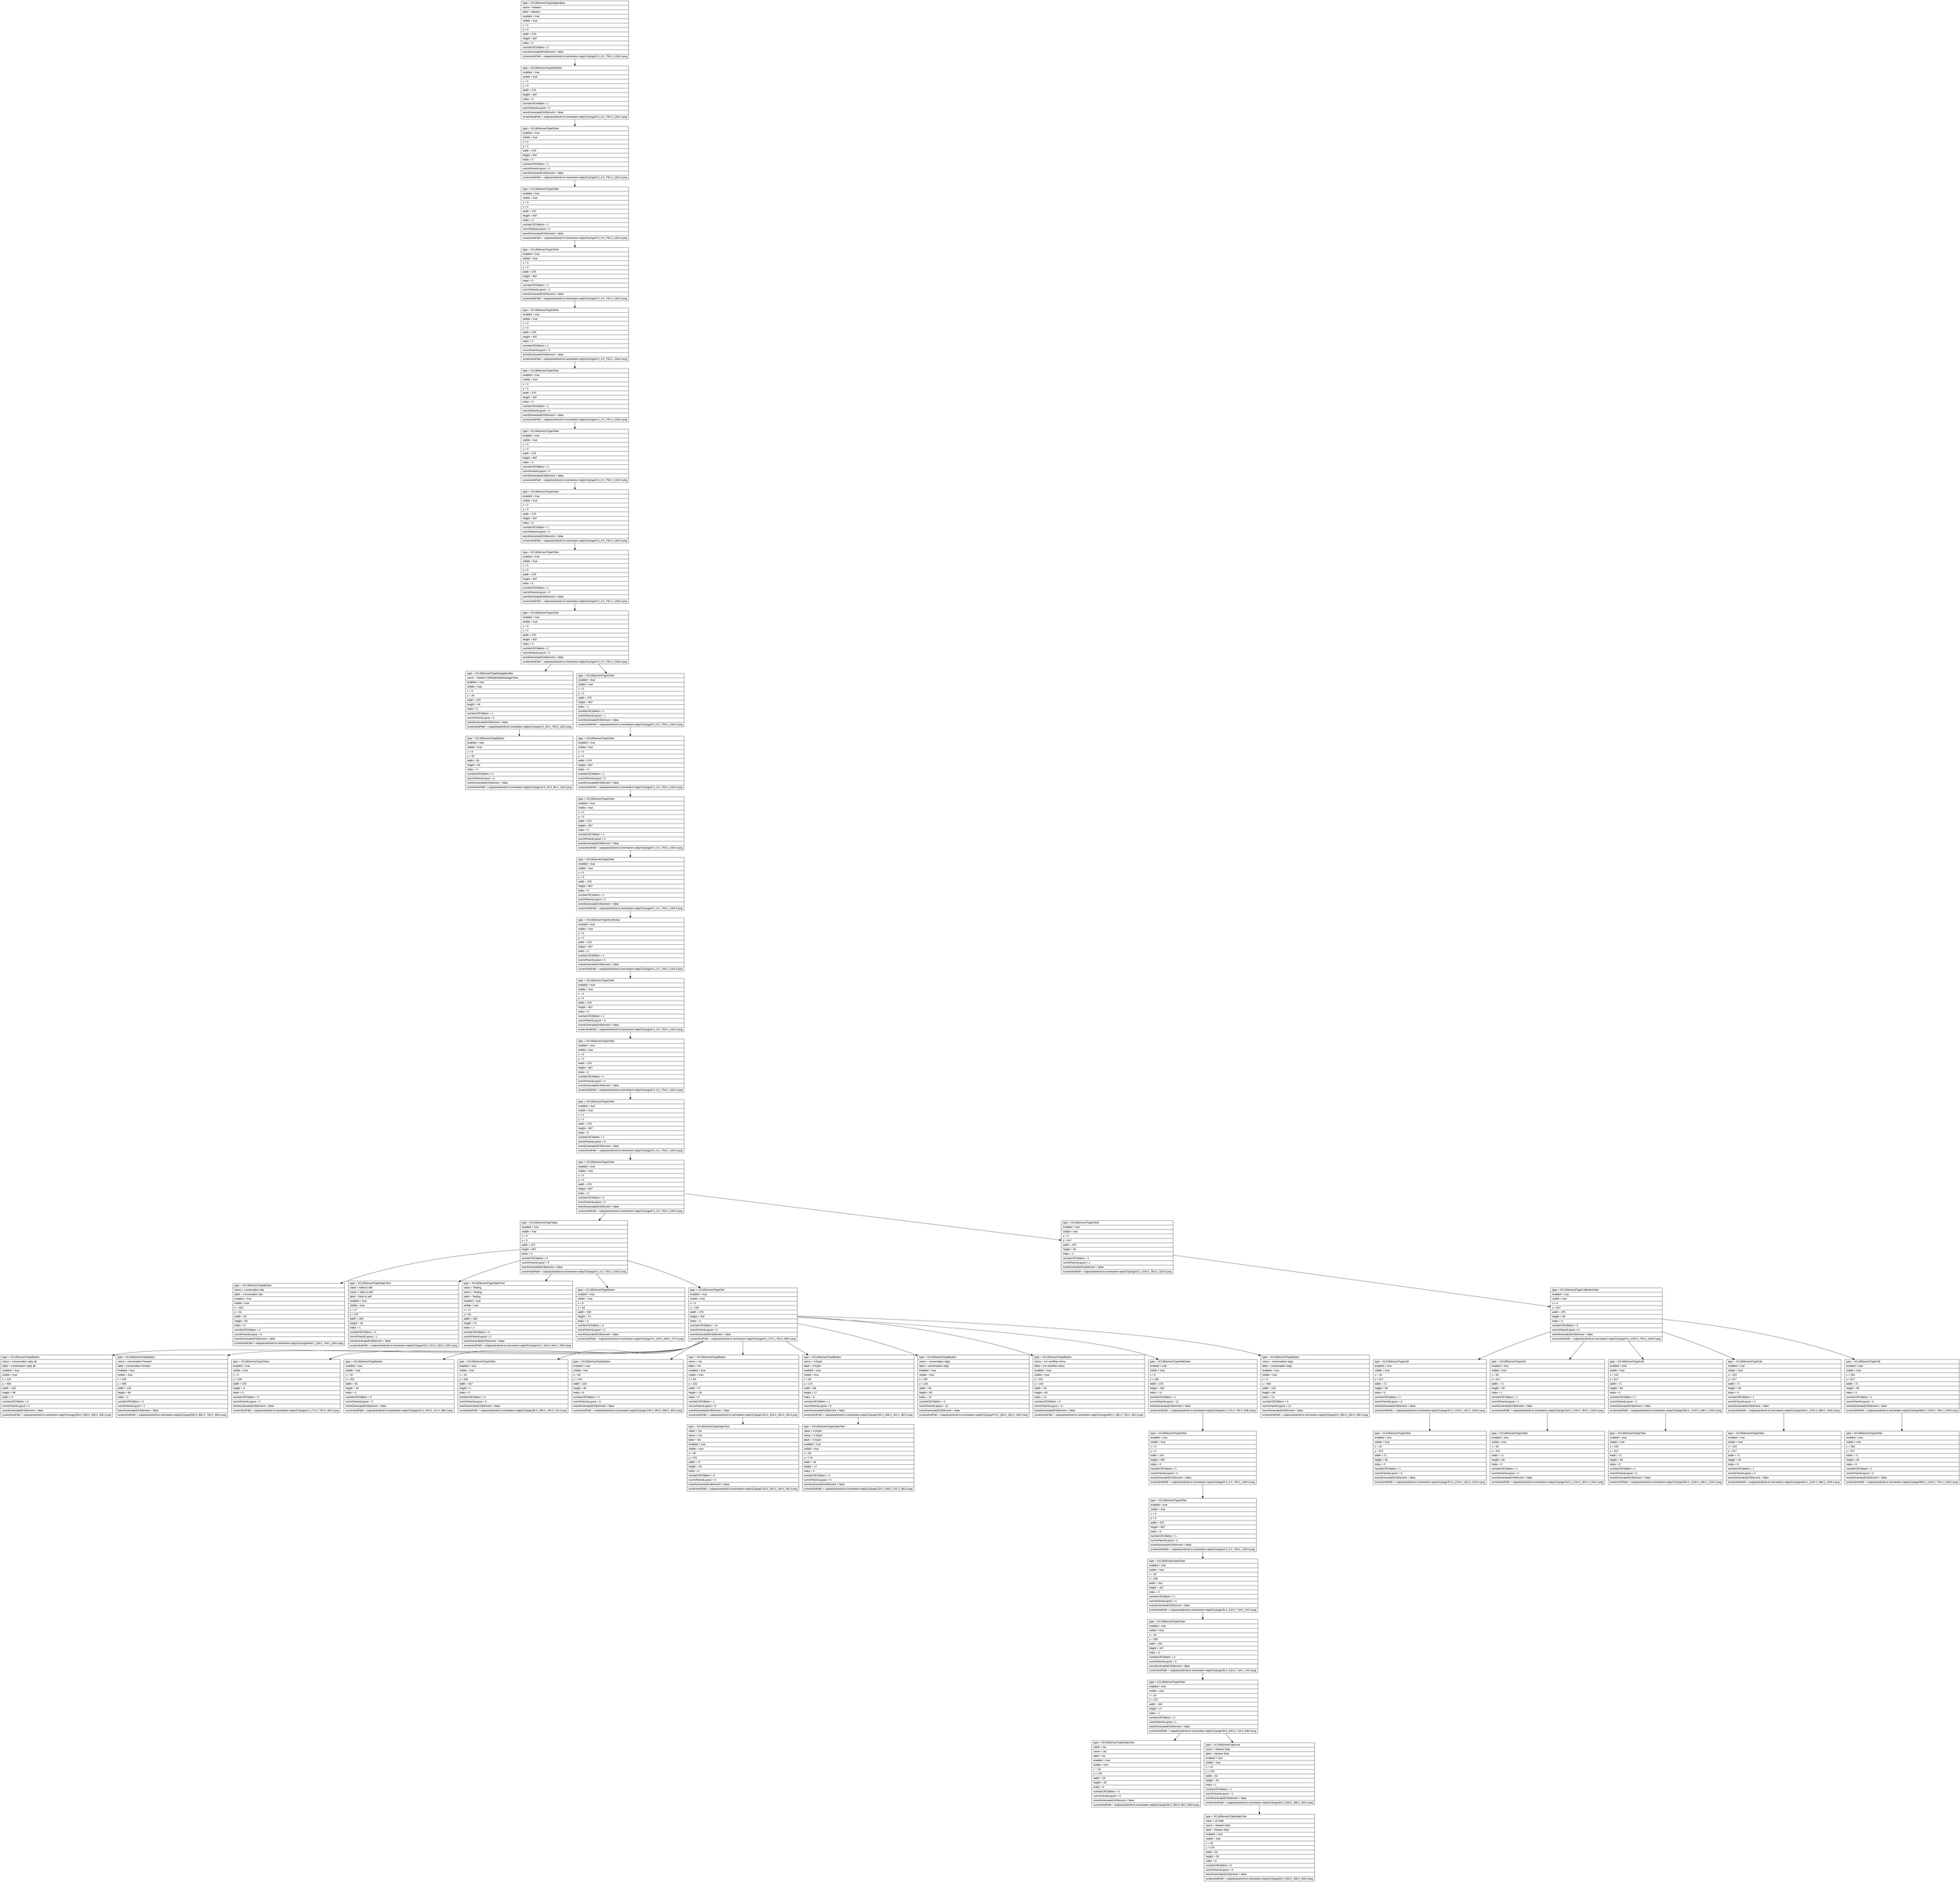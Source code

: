 digraph Layout {

	node [shape=record fontname=Arial];

	0	[label="{type = XCUIElementTypeApplication\l|name = Newton\l|label = Newton\l|enabled = true\l|visible = true\l|x = 0\l|y = 0\l|width = 375\l|height = 667\l|index = 0\l|numberOfChildren = 2\l|eventGeneratedOnElement = false \l|screenshotPath = outputs/android-to-ios/newton-reply/S1/pngs/0.0_0.0_750.0_1334.0.png\l}"]
	1	[label="{type = XCUIElementTypeWindow\l|enabled = true\l|visible = true\l|x = 0\l|y = 0\l|width = 375\l|height = 667\l|index = 0\l|numberOfChildren = 1\l|numInParentLayout = 0\l|eventGeneratedOnElement = false \l|screenshotPath = outputs/android-to-ios/newton-reply/S1/pngs/0.0_0.0_750.0_1334.0.png\l}"]
	2	[label="{type = XCUIElementTypeOther\l|enabled = true\l|visible = true\l|x = 0\l|y = 0\l|width = 375\l|height = 667\l|index = 0\l|numberOfChildren = 1\l|numInParentLayout = 0\l|eventGeneratedOnElement = false \l|screenshotPath = outputs/android-to-ios/newton-reply/S1/pngs/0.0_0.0_750.0_1334.0.png\l}"]
	3	[label="{type = XCUIElementTypeOther\l|enabled = true\l|visible = true\l|x = 0\l|y = 0\l|width = 375\l|height = 667\l|index = 0\l|numberOfChildren = 1\l|numInParentLayout = 0\l|eventGeneratedOnElement = false \l|screenshotPath = outputs/android-to-ios/newton-reply/S1/pngs/0.0_0.0_750.0_1334.0.png\l}"]
	4	[label="{type = XCUIElementTypeOther\l|enabled = true\l|visible = true\l|x = 0\l|y = 0\l|width = 375\l|height = 667\l|index = 0\l|numberOfChildren = 1\l|numInParentLayout = 0\l|eventGeneratedOnElement = false \l|screenshotPath = outputs/android-to-ios/newton-reply/S1/pngs/0.0_0.0_750.0_1334.0.png\l}"]
	5	[label="{type = XCUIElementTypeOther\l|enabled = true\l|visible = true\l|x = 0\l|y = 0\l|width = 375\l|height = 667\l|index = 0\l|numberOfChildren = 1\l|numInParentLayout = 0\l|eventGeneratedOnElement = false \l|screenshotPath = outputs/android-to-ios/newton-reply/S1/pngs/0.0_0.0_750.0_1334.0.png\l}"]
	6	[label="{type = XCUIElementTypeOther\l|enabled = true\l|visible = true\l|x = 0\l|y = 0\l|width = 375\l|height = 667\l|index = 0\l|numberOfChildren = 1\l|numInParentLayout = 0\l|eventGeneratedOnElement = false \l|screenshotPath = outputs/android-to-ios/newton-reply/S1/pngs/0.0_0.0_750.0_1334.0.png\l}"]
	7	[label="{type = XCUIElementTypeOther\l|enabled = true\l|visible = true\l|x = 0\l|y = 0\l|width = 375\l|height = 667\l|index = 0\l|numberOfChildren = 1\l|numInParentLayout = 0\l|eventGeneratedOnElement = false \l|screenshotPath = outputs/android-to-ios/newton-reply/S1/pngs/0.0_0.0_750.0_1334.0.png\l}"]
	8	[label="{type = XCUIElementTypeOther\l|enabled = true\l|visible = true\l|x = 0\l|y = 0\l|width = 375\l|height = 667\l|index = 0\l|numberOfChildren = 1\l|numInParentLayout = 0\l|eventGeneratedOnElement = false \l|screenshotPath = outputs/android-to-ios/newton-reply/S1/pngs/0.0_0.0_750.0_1334.0.png\l}"]
	9	[label="{type = XCUIElementTypeOther\l|enabled = true\l|visible = true\l|x = 0\l|y = 0\l|width = 375\l|height = 667\l|index = 0\l|numberOfChildren = 1\l|numInParentLayout = 0\l|eventGeneratedOnElement = false \l|screenshotPath = outputs/android-to-ios/newton-reply/S1/pngs/0.0_0.0_750.0_1334.0.png\l}"]
	10	[label="{type = XCUIElementTypeOther\l|enabled = true\l|visible = true\l|x = 0\l|y = 0\l|width = 375\l|height = 667\l|index = 0\l|numberOfChildren = 2\l|numInParentLayout = 0\l|eventGeneratedOnElement = false \l|screenshotPath = outputs/android-to-ios/newton-reply/S1/pngs/0.0_0.0_750.0_1334.0.png\l}"]
	11	[label="{type = XCUIElementTypeNavigationBar\l|name = Newton.CMMailDetailManagerView\l|enabled = true\l|visible = true\l|x = 0\l|y = 20\l|width = 375\l|height = 44\l|index = 0\l|numberOfChildren = 1\l|numInParentLayout = 0\l|eventGeneratedOnElement = false \l|screenshotPath = outputs/android-to-ios/newton-reply/S1/pngs/0.0_40.0_750.0_128.0.png\l}"]
	12	[label="{type = XCUIElementTypeOther\l|enabled = true\l|visible = true\l|x = 0\l|y = 0\l|width = 375\l|height = 667\l|index = 1\l|numberOfChildren = 1\l|numInParentLayout = 1\l|eventGeneratedOnElement = false \l|screenshotPath = outputs/android-to-ios/newton-reply/S1/pngs/0.0_0.0_750.0_1334.0.png\l}"]
	13	[label="{type = XCUIElementTypeButton\l|enabled = true\l|visible = true\l|x = 8\l|y = 20\l|width = 35\l|height = 44\l|index = 0\l|numberOfChildren = 0\l|numInParentLayout = 0\l|eventGeneratedOnElement = false \l|screenshotPath = outputs/android-to-ios/newton-reply/S1/pngs/16.0_40.0_86.0_128.0.png\l}"]
	14	[label="{type = XCUIElementTypeOther\l|enabled = true\l|visible = true\l|x = 0\l|y = 0\l|width = 375\l|height = 667\l|index = 0\l|numberOfChildren = 1\l|numInParentLayout = 0\l|eventGeneratedOnElement = false \l|screenshotPath = outputs/android-to-ios/newton-reply/S1/pngs/0.0_0.0_750.0_1334.0.png\l}"]
	15	[label="{type = XCUIElementTypeOther\l|enabled = true\l|visible = true\l|x = 0\l|y = 0\l|width = 375\l|height = 667\l|index = 0\l|numberOfChildren = 1\l|numInParentLayout = 0\l|eventGeneratedOnElement = false \l|screenshotPath = outputs/android-to-ios/newton-reply/S1/pngs/0.0_0.0_750.0_1334.0.png\l}"]
	16	[label="{type = XCUIElementTypeOther\l|enabled = true\l|visible = true\l|x = 0\l|y = 0\l|width = 375\l|height = 667\l|index = 0\l|numberOfChildren = 1\l|numInParentLayout = 0\l|eventGeneratedOnElement = false \l|screenshotPath = outputs/android-to-ios/newton-reply/S1/pngs/0.0_0.0_750.0_1334.0.png\l}"]
	17	[label="{type = XCUIElementTypeScrollView\l|enabled = true\l|visible = true\l|x = 0\l|y = 0\l|width = 375\l|height = 667\l|index = 0\l|numberOfChildren = 1\l|numInParentLayout = 0\l|eventGeneratedOnElement = false \l|screenshotPath = outputs/android-to-ios/newton-reply/S1/pngs/0.0_0.0_750.0_1334.0.png\l}"]
	18	[label="{type = XCUIElementTypeOther\l|enabled = true\l|visible = true\l|x = 0\l|y = 0\l|width = 375\l|height = 667\l|index = 0\l|numberOfChildren = 1\l|numInParentLayout = 0\l|eventGeneratedOnElement = false \l|screenshotPath = outputs/android-to-ios/newton-reply/S1/pngs/0.0_0.0_750.0_1334.0.png\l}"]
	19	[label="{type = XCUIElementTypeOther\l|enabled = true\l|visible = true\l|x = 0\l|y = 0\l|width = 375\l|height = 667\l|index = 0\l|numberOfChildren = 1\l|numInParentLayout = 0\l|eventGeneratedOnElement = false \l|screenshotPath = outputs/android-to-ios/newton-reply/S1/pngs/0.0_0.0_750.0_1334.0.png\l}"]
	20	[label="{type = XCUIElementTypeOther\l|enabled = true\l|visible = true\l|x = 0\l|y = 0\l|width = 375\l|height = 667\l|index = 0\l|numberOfChildren = 1\l|numInParentLayout = 0\l|eventGeneratedOnElement = false \l|screenshotPath = outputs/android-to-ios/newton-reply/S1/pngs/0.0_0.0_750.0_1334.0.png\l}"]
	21	[label="{type = XCUIElementTypeOther\l|enabled = true\l|visible = true\l|x = 0\l|y = 0\l|width = 375\l|height = 667\l|index = 0\l|numberOfChildren = 2\l|numInParentLayout = 0\l|eventGeneratedOnElement = false \l|screenshotPath = outputs/android-to-ios/newton-reply/S1/pngs/0.0_0.0_750.0_1334.0.png\l}"]
	22	[label="{type = XCUIElementTypeTable\l|enabled = true\l|visible = true\l|x = 0\l|y = 0\l|width = 375\l|height = 667\l|index = 0\l|numberOfChildren = 5\l|numInParentLayout = 0\l|eventGeneratedOnElement = false \l|screenshotPath = outputs/android-to-ios/newton-reply/S1/pngs/0.0_0.0_750.0_1334.0.png\l}"]
	23	[label="{type = XCUIElementTypeOther\l|enabled = true\l|visible = true\l|x = 0\l|y = 617\l|width = 375\l|height = 50\l|index = 1\l|numberOfChildren = 1\l|numInParentLayout = 1\l|eventGeneratedOnElement = false \l|screenshotPath = outputs/android-to-ios/newton-reply/S1/pngs/0.0_1234.0_750.0_1334.0.png\l}"]
	24	[label="{type = XCUIElementTypeButton\l|name = conversation star\l|label = conversation star\l|enabled = true\l|visible = true\l|x = 323\l|y = 64\l|width = 49\l|height = 64\l|index = 0\l|numberOfChildren = 0\l|numInParentLayout = 0\l|eventGeneratedOnElement = false \l|screenshotPath = outputs/android-to-ios/newton-reply/S1/pngs/646.0_128.0_744.0_256.0.png\l}"]
	25	[label="{type = XCUIElementTypeStaticText\l|value = Note to self\l|name = Note to self\l|label = Note to self\l|enabled = true\l|visible = true\l|x = 17\l|y = 107\l|width = 305\l|height = 16\l|index = 1\l|numberOfChildren = 0\l|numInParentLayout = 1\l|eventGeneratedOnElement = false \l|screenshotPath = outputs/android-to-ios/newton-reply/S1/pngs/34.0_214.0_644.0_246.0.png\l}"]
	26	[label="{type = XCUIElementTypeStaticText\l|value = Testing\l|name = Testing\l|label = Testing\l|enabled = true\l|visible = true\l|x = 17\l|y = 82\l|width = 305\l|height = 21\l|index = 2\l|numberOfChildren = 0\l|numInParentLayout = 2\l|eventGeneratedOnElement = false \l|screenshotPath = outputs/android-to-ios/newton-reply/S1/pngs/34.0_164.0_644.0_206.0.png\l}"]
	27	[label="{type = XCUIElementTypeButton\l|enabled = true\l|visible = true\l|x = 0\l|y = 64\l|width = 320\l|height = 72\l|index = 3\l|numberOfChildren = 0\l|numInParentLayout = 3\l|eventGeneratedOnElement = false \l|screenshotPath = outputs/android-to-ios/newton-reply/S1/pngs/0.0_128.0_640.0_272.0.png\l}"]
	28	[label="{type = XCUIElementTypeCell\l|enabled = true\l|visible = true\l|x = 0\l|y = 136\l|width = 375\l|height = 332\l|index = 4\l|numberOfChildren = 14\l|numInParentLayout = 4\l|eventGeneratedOnElement = false \l|screenshotPath = outputs/android-to-ios/newton-reply/S1/pngs/0.0_272.0_750.0_936.0.png\l}"]
	29	[label="{type = XCUIElementTypeCollectionView\l|enabled = true\l|visible = true\l|x = 0\l|y = 617\l|width = 375\l|height = 50\l|index = 0\l|numberOfChildren = 5\l|numInParentLayout = 0\l|eventGeneratedOnElement = false \l|screenshotPath = outputs/android-to-ios/newton-reply/S1/pngs/0.0_1234.0_750.0_1334.0.png\l}"]
	30	[label="{type = XCUIElementTypeButton\l|name = conversation reply all\l|label = conversation reply all\l|enabled = true\l|visible = true\l|x = 125\l|y = 400\l|width = 125\l|height = 68\l|index = 0\l|numberOfChildren = 0\l|numInParentLayout = 0\l|eventGeneratedOnElement = false \l|screenshotPath = outputs/android-to-ios/newton-reply/S1/pngs/250.0_800.0_500.0_936.0.png\l}"]
	31	[label="{type = XCUIElementTypeButton\l|name = conversation forward\l|label = conversation forward\l|enabled = true\l|visible = true\l|x = 250\l|y = 400\l|width = 125\l|height = 68\l|index = 1\l|numberOfChildren = 0\l|numInParentLayout = 1\l|eventGeneratedOnElement = false \l|screenshotPath = outputs/android-to-ios/newton-reply/S1/pngs/500.0_800.0_750.0_936.0.png\l}"]
	32	[label="{type = XCUIElementTypeOther\l|enabled = true\l|visible = true\l|x = 0\l|y = 136\l|width = 375\l|height = 4\l|index = 2\l|numberOfChildren = 0\l|numInParentLayout = 2\l|eventGeneratedOnElement = false \l|screenshotPath = outputs/android-to-ios/newton-reply/S1/pngs/0.0_272.0_750.0_280.0.png\l}"]
	33	[label="{type = XCUIElementTypeButton\l|enabled = true\l|visible = true\l|x = 16\l|y = 152\l|width = 40\l|height = 40\l|index = 3\l|numberOfChildren = 0\l|numInParentLayout = 3\l|eventGeneratedOnElement = false \l|screenshotPath = outputs/android-to-ios/newton-reply/S1/pngs/32.0_304.0_112.0_384.0.png\l}"]
	34	[label="{type = XCUIElementTypeOther\l|enabled = true\l|visible = true\l|x = 18\l|y = 204\l|width = 357\l|height = 1\l|index = 5\l|numberOfChildren = 0\l|numInParentLayout = 5\l|eventGeneratedOnElement = false \l|screenshotPath = outputs/android-to-ios/newton-reply/S1/pngs/36.0_408.0_750.0_410.0.png\l}"]
	35	[label="{type = XCUIElementTypeButton\l|enabled = true\l|visible = true\l|x = 64\l|y = 140\l|width = 220\l|height = 60\l|index = 6\l|numberOfChildren = 0\l|numInParentLayout = 6\l|eventGeneratedOnElement = false \l|screenshotPath = outputs/android-to-ios/newton-reply/S1/pngs/128.0_280.0_568.0_400.0.png\l}"]
	36	[label="{type = XCUIElementTypeButton\l|name = me \l|label = me \l|enabled = true\l|visible = true\l|x = 65\l|y = 152\l|width = 27\l|height = 18\l|index = 8\l|numberOfChildren = 1\l|numInParentLayout = 8\l|eventGeneratedOnElement = false \l|screenshotPath = outputs/android-to-ios/newton-reply/S1/pngs/130.0_304.0_184.0_340.0.png\l}"]
	37	[label="{type = XCUIElementTypeButton\l|name = 4:41pm\l|label = 4:41pm\l|enabled = true\l|visible = true\l|x = 65\l|y = 174\l|width = 66\l|height = 17\l|index = 9\l|numberOfChildren = 1\l|numInParentLayout = 9\l|eventGeneratedOnElement = false \l|screenshotPath = outputs/android-to-ios/newton-reply/S1/pngs/130.0_348.0_262.0_382.0.png\l}"]
	38	[label="{type = XCUIElementTypeButton\l|name = conversation reply\l|label = conversation reply\l|enabled = true\l|visible = true\l|x = 287\l|y = 140\l|width = 44\l|height = 60\l|index = 10\l|numberOfChildren = 0\l|numInParentLayout = 10\l|eventGeneratedOnElement = false \l|screenshotPath = outputs/android-to-ios/newton-reply/S1/pngs/574.0_280.0_662.0_400.0.png\l}"]
	39	[label="{type = XCUIElementTypeButton\l|name = cm overflow menu\l|label = cm overflow menu\l|enabled = true\l|visible = true\l|x = 331\l|y = 140\l|width = 44\l|height = 60\l|index = 11\l|numberOfChildren = 0\l|numInParentLayout = 11\l|eventGeneratedOnElement = false \l|screenshotPath = outputs/android-to-ios/newton-reply/S1/pngs/662.0_280.0_750.0_400.0.png\l}"]
	40	[label="{type = XCUIElementTypeWebView\l|enabled = true\l|visible = true\l|x = 0\l|y = 136\l|width = 375\l|height = 332\l|index = 12\l|numberOfChildren = 1\l|numInParentLayout = 12\l|eventGeneratedOnElement = false \l|screenshotPath = outputs/android-to-ios/newton-reply/S1/pngs/0.0_272.0_750.0_936.0.png\l}"]
	41	[label="{type = XCUIElementTypeButton\l|name = conversation reply\l|label = conversation reply\l|enabled = true\l|visible = true\l|x = 0\l|y = 400\l|width = 125\l|height = 68\l|index = 13\l|numberOfChildren = 0\l|numInParentLayout = 13\l|eventGeneratedOnElement = false \l|screenshotPath = outputs/android-to-ios/newton-reply/S1/pngs/0.0_800.0_250.0_936.0.png\l}"]
	42	[label="{type = XCUIElementTypeCell\l|enabled = true\l|visible = true\l|x = 10\l|y = 617\l|width = 71\l|height = 50\l|index = 0\l|numberOfChildren = 1\l|numInParentLayout = 0\l|eventGeneratedOnElement = false \l|screenshotPath = outputs/android-to-ios/newton-reply/S1/pngs/20.0_1234.0_162.0_1334.0.png\l}"]
	43	[label="{type = XCUIElementTypeCell\l|enabled = true\l|visible = true\l|x = 81\l|y = 617\l|width = 71\l|height = 50\l|index = 1\l|numberOfChildren = 1\l|numInParentLayout = 1\l|eventGeneratedOnElement = false \l|screenshotPath = outputs/android-to-ios/newton-reply/S1/pngs/162.0_1234.0_304.0_1334.0.png\l}"]
	44	[label="{type = XCUIElementTypeCell\l|enabled = true\l|visible = true\l|x = 152\l|y = 617\l|width = 71\l|height = 50\l|index = 2\l|numberOfChildren = 1\l|numInParentLayout = 2\l|eventGeneratedOnElement = false \l|screenshotPath = outputs/android-to-ios/newton-reply/S1/pngs/304.0_1234.0_446.0_1334.0.png\l}"]
	45	[label="{type = XCUIElementTypeCell\l|enabled = true\l|visible = true\l|x = 223\l|y = 617\l|width = 71\l|height = 50\l|index = 3\l|numberOfChildren = 1\l|numInParentLayout = 3\l|eventGeneratedOnElement = false \l|screenshotPath = outputs/android-to-ios/newton-reply/S1/pngs/446.0_1234.0_588.0_1334.0.png\l}"]
	46	[label="{type = XCUIElementTypeCell\l|enabled = true\l|visible = true\l|x = 294\l|y = 617\l|width = 71\l|height = 50\l|index = 4\l|numberOfChildren = 1\l|numInParentLayout = 4\l|eventGeneratedOnElement = false \l|screenshotPath = outputs/android-to-ios/newton-reply/S1/pngs/588.0_1234.0_730.0_1334.0.png\l}"]
	47	[label="{type = XCUIElementTypeStaticText\l|value = me \l|name = me \l|label = me \l|enabled = true\l|visible = true\l|x = 65\l|y = 151\l|width = 27\l|height = 20\l|index = 0\l|numberOfChildren = 0\l|numInParentLayout = 0\l|eventGeneratedOnElement = false \l|screenshotPath = outputs/android-to-ios/newton-reply/S1/pngs/130.0_302.0_184.0_342.0.png\l}"]
	48	[label="{type = XCUIElementTypeStaticText\l|value = 4:41pm\l|name = 4:41pm\l|label = 4:41pm\l|enabled = true\l|visible = true\l|x = 65\l|y = 174\l|width = 46\l|height = 17\l|index = 0\l|numberOfChildren = 0\l|numInParentLayout = 0\l|eventGeneratedOnElement = false \l|screenshotPath = outputs/android-to-ios/newton-reply/S1/pngs/130.0_348.0_222.0_382.0.png\l}"]
	49	[label="{type = XCUIElementTypeOther\l|enabled = true\l|visible = true\l|x = 0\l|y = 0\l|width = 375\l|height = 667\l|index = 0\l|numberOfChildren = 1\l|numInParentLayout = 0\l|eventGeneratedOnElement = false \l|screenshotPath = outputs/android-to-ios/newton-reply/S1/pngs/0.0_0.0_750.0_1334.0.png\l}"]
	50	[label="{type = XCUIElementTypeOther\l|enabled = true\l|visible = true\l|x = 10\l|y = 617\l|width = 71\l|height = 50\l|index = 0\l|numberOfChildren = 1\l|numInParentLayout = 0\l|eventGeneratedOnElement = false \l|screenshotPath = outputs/android-to-ios/newton-reply/S1/pngs/20.0_1234.0_162.0_1334.0.png\l}"]
	51	[label="{type = XCUIElementTypeOther\l|enabled = true\l|visible = true\l|x = 81\l|y = 617\l|width = 71\l|height = 50\l|index = 0\l|numberOfChildren = 1\l|numInParentLayout = 0\l|eventGeneratedOnElement = false \l|screenshotPath = outputs/android-to-ios/newton-reply/S1/pngs/162.0_1234.0_304.0_1334.0.png\l}"]
	52	[label="{type = XCUIElementTypeOther\l|enabled = true\l|visible = true\l|x = 152\l|y = 617\l|width = 71\l|height = 50\l|index = 0\l|numberOfChildren = 1\l|numInParentLayout = 0\l|eventGeneratedOnElement = false \l|screenshotPath = outputs/android-to-ios/newton-reply/S1/pngs/304.0_1234.0_446.0_1334.0.png\l}"]
	53	[label="{type = XCUIElementTypeOther\l|enabled = true\l|visible = true\l|x = 223\l|y = 617\l|width = 71\l|height = 50\l|index = 0\l|numberOfChildren = 1\l|numInParentLayout = 0\l|eventGeneratedOnElement = false \l|screenshotPath = outputs/android-to-ios/newton-reply/S1/pngs/446.0_1234.0_588.0_1334.0.png\l}"]
	54	[label="{type = XCUIElementTypeOther\l|enabled = true\l|visible = true\l|x = 294\l|y = 617\l|width = 71\l|height = 50\l|index = 0\l|numberOfChildren = 1\l|numInParentLayout = 0\l|eventGeneratedOnElement = false \l|screenshotPath = outputs/android-to-ios/newton-reply/S1/pngs/588.0_1234.0_730.0_1334.0.png\l}"]
	55	[label="{type = XCUIElementTypeOther\l|enabled = true\l|visible = true\l|x = 0\l|y = 0\l|width = 375\l|height = 667\l|index = 0\l|numberOfChildren = 1\l|numInParentLayout = 0\l|eventGeneratedOnElement = false \l|screenshotPath = outputs/android-to-ios/newton-reply/S1/pngs/0.0_0.0_750.0_1334.0.png\l}"]
	56	[label="{type = XCUIElementTypeOther\l|enabled = true\l|visible = true\l|x = 18\l|y = 205\l|width = 341\l|height = 167\l|index = 0\l|numberOfChildren = 1\l|numInParentLayout = 0\l|eventGeneratedOnElement = false \l|screenshotPath = outputs/android-to-ios/newton-reply/S1/pngs/36.0_410.0_718.0_744.0.png\l}"]
	57	[label="{type = XCUIElementTypeOther\l|enabled = true\l|visible = true\l|x = 18\l|y = 205\l|width = 341\l|height = 167\l|index = 0\l|numberOfChildren = 3\l|numInParentLayout = 0\l|eventGeneratedOnElement = false \l|screenshotPath = outputs/android-to-ios/newton-reply/S1/pngs/36.0_410.0_718.0_744.0.png\l}"]
	58	[label="{type = XCUIElementTypeOther\l|enabled = true\l|visible = true\l|x = 18\l|y = 272\l|width = 341\l|height = 27\l|index = 1\l|numberOfChildren = 2\l|numInParentLayout = 1\l|eventGeneratedOnElement = false \l|screenshotPath = outputs/android-to-ios/newton-reply/S1/pngs/36.0_544.0_718.0_598.0.png\l}"]
	59	[label="{type = XCUIElementTypeStaticText\l|value = via \l|name = via\l|label = via\l|enabled = true\l|visible = true\l|x = 18\l|y = 275\l|width = 25\l|height = 20\l|index = 0\l|numberOfChildren = 0\l|numInParentLayout = 0\l|eventGeneratedOnElement = false \l|screenshotPath = outputs/android-to-ios/newton-reply/S1/pngs/36.0_550.0_86.0_590.0.png\l}"]
	60	[label="{type = XCUIElementTypeLink\l|name = Newton Mail\l|label = Newton Mail\l|enabled = true\l|visible = true\l|x = 42\l|y = 275\l|width = 91\l|height = 20\l|index = 1\l|numberOfChildren = 1\l|numInParentLayout = 1\l|eventGeneratedOnElement = false \l|screenshotPath = outputs/android-to-ios/newton-reply/S1/pngs/84.0_550.0_266.0_590.0.png\l}"]
	61	[label="{type = XCUIElementTypeStaticText\l|value = on Mail\l|name = Newton Mail\l|label = Newton Mail\l|enabled = true\l|visible = true\l|x = 42\l|y = 275\l|width = 91\l|height = 20\l|index = 0\l|numberOfChildren = 0\l|numInParentLayout = 0\l|eventGeneratedOnElement = false \l|screenshotPath = outputs/android-to-ios/newton-reply/S1/pngs/84.0_550.0_266.0_590.0.png\l}"]


	0 -> 1
	1 -> 2
	2 -> 3
	3 -> 4
	4 -> 5
	5 -> 6
	6 -> 7
	7 -> 8
	8 -> 9
	9 -> 10
	10 -> 11
	10 -> 12
	11 -> 13
	12 -> 14
	14 -> 15
	15 -> 16
	16 -> 17
	17 -> 18
	18 -> 19
	19 -> 20
	20 -> 21
	21 -> 22
	21 -> 23
	22 -> 24
	22 -> 25
	22 -> 26
	22 -> 27
	22 -> 28
	23 -> 29
	28 -> 30
	28 -> 31
	28 -> 32
	28 -> 33
	28 -> 34
	28 -> 35
	28 -> 36
	28 -> 37
	28 -> 38
	28 -> 39
	28 -> 40
	28 -> 41
	29 -> 42
	29 -> 43
	29 -> 44
	29 -> 45
	29 -> 46
	36 -> 47
	37 -> 48
	40 -> 49
	42 -> 50
	43 -> 51
	44 -> 52
	45 -> 53
	46 -> 54
	49 -> 55
	55 -> 56
	56 -> 57
	57 -> 58
	58 -> 59
	58 -> 60
	60 -> 61


}